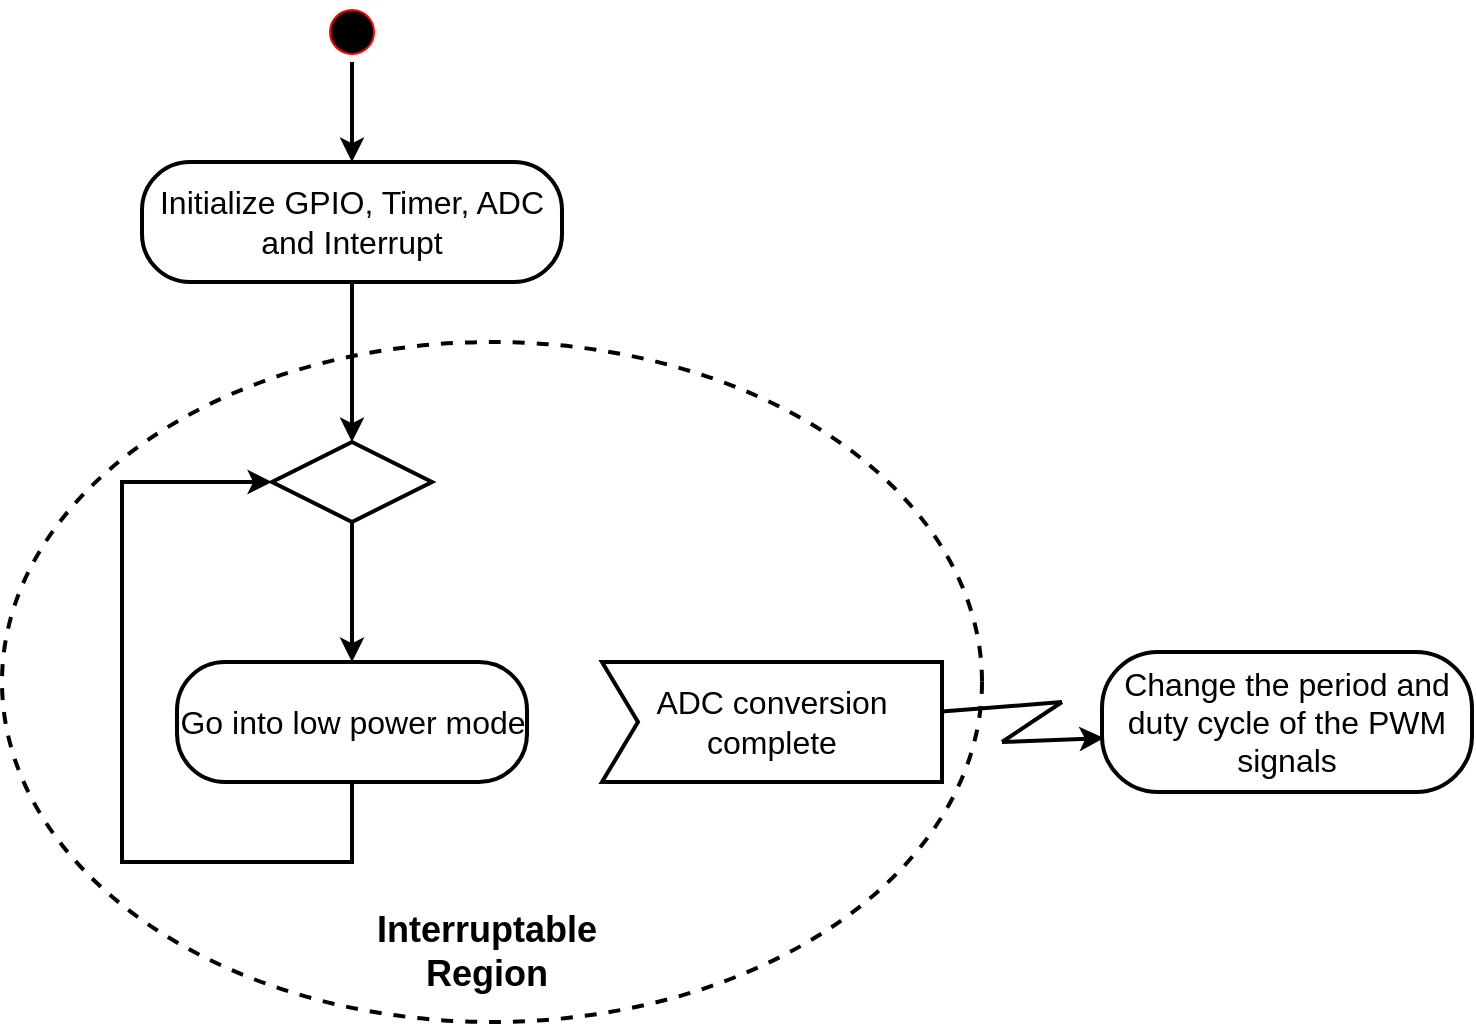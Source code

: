 <mxfile version="12.1.7" type="device" pages="1"><diagram id="8RWxRRkNCCDUZ60rosI3" name="Page-1"><mxGraphModel dx="946" dy="600" grid="1" gridSize="10" guides="1" tooltips="1" connect="1" arrows="1" fold="1" page="1" pageScale="1" pageWidth="850" pageHeight="1100" math="0" shadow="0"><root><mxCell id="0"/><mxCell id="1" parent="0"/><mxCell id="VveNhMtuWq8UWhPuC7Ki-19" value="" style="ellipse;whiteSpace=wrap;html=1;strokeWidth=2;dashed=1;" vertex="1" parent="1"><mxGeometry x="200" y="200" width="490" height="340" as="geometry"/></mxCell><mxCell id="VveNhMtuWq8UWhPuC7Ki-11" style="edgeStyle=orthogonalEdgeStyle;rounded=0;orthogonalLoop=1;jettySize=auto;html=1;exitX=0.5;exitY=1;exitDx=0;exitDy=0;entryX=0.5;entryY=0;entryDx=0;entryDy=0;strokeWidth=2;" edge="1" parent="1" source="VveNhMtuWq8UWhPuC7Ki-1" target="VveNhMtuWq8UWhPuC7Ki-3"><mxGeometry relative="1" as="geometry"/></mxCell><mxCell id="VveNhMtuWq8UWhPuC7Ki-1" value="" style="ellipse;html=1;shape=startState;fillColor=#000000;strokeColor=#ff0000;" vertex="1" parent="1"><mxGeometry x="360" y="30" width="30" height="30" as="geometry"/></mxCell><mxCell id="VveNhMtuWq8UWhPuC7Ki-12" style="edgeStyle=orthogonalEdgeStyle;rounded=0;orthogonalLoop=1;jettySize=auto;html=1;exitX=0.5;exitY=1;exitDx=0;exitDy=0;entryX=0.5;entryY=0;entryDx=0;entryDy=0;strokeWidth=2;" edge="1" parent="1" source="VveNhMtuWq8UWhPuC7Ki-3" target="VveNhMtuWq8UWhPuC7Ki-5"><mxGeometry relative="1" as="geometry"/></mxCell><mxCell id="VveNhMtuWq8UWhPuC7Ki-3" value="&lt;font style=&quot;font-size: 16px&quot;&gt;Initialize GPIO, Timer, ADC and Interrupt&lt;/font&gt;" style="rounded=1;whiteSpace=wrap;html=1;arcSize=40;strokeWidth=2;" vertex="1" parent="1"><mxGeometry x="270" y="110" width="210" height="60" as="geometry"/></mxCell><mxCell id="VveNhMtuWq8UWhPuC7Ki-13" style="edgeStyle=orthogonalEdgeStyle;rounded=0;orthogonalLoop=1;jettySize=auto;html=1;exitX=0.5;exitY=1;exitDx=0;exitDy=0;strokeWidth=2;" edge="1" parent="1" source="VveNhMtuWq8UWhPuC7Ki-5" target="VveNhMtuWq8UWhPuC7Ki-8"><mxGeometry relative="1" as="geometry"/></mxCell><mxCell id="VveNhMtuWq8UWhPuC7Ki-5" value="" style="rhombus;whiteSpace=wrap;html=1;strokeWidth=2;" vertex="1" parent="1"><mxGeometry x="335" y="250" width="80" height="40" as="geometry"/></mxCell><mxCell id="VveNhMtuWq8UWhPuC7Ki-14" style="edgeStyle=orthogonalEdgeStyle;rounded=0;orthogonalLoop=1;jettySize=auto;html=1;exitX=0.5;exitY=1;exitDx=0;exitDy=0;entryX=0;entryY=0.5;entryDx=0;entryDy=0;strokeWidth=2;" edge="1" parent="1" source="VveNhMtuWq8UWhPuC7Ki-8" target="VveNhMtuWq8UWhPuC7Ki-5"><mxGeometry relative="1" as="geometry"><Array as="points"><mxPoint x="375" y="460"/><mxPoint x="260" y="460"/><mxPoint x="260" y="270"/></Array></mxGeometry></mxCell><mxCell id="VveNhMtuWq8UWhPuC7Ki-8" value="&lt;font style=&quot;font-size: 16px&quot;&gt;Go into low power mode&lt;/font&gt;" style="rounded=1;whiteSpace=wrap;html=1;arcSize=40;strokeWidth=2;" vertex="1" parent="1"><mxGeometry x="287.5" y="360" width="175" height="60" as="geometry"/></mxCell><mxCell id="VveNhMtuWq8UWhPuC7Ki-10" value="&lt;font style=&quot;font-size: 16px&quot;&gt;ADC conversion complete&lt;/font&gt;" style="html=1;shape=mxgraph.sysml.accEvent;strokeWidth=2;whiteSpace=wrap;align=center;" vertex="1" parent="1"><mxGeometry x="500" y="360" width="170" height="60" as="geometry"/></mxCell><mxCell id="VveNhMtuWq8UWhPuC7Ki-15" value="&lt;font style=&quot;font-size: 16px&quot;&gt;Change the period and duty cycle of the PWM signals&lt;/font&gt;" style="rounded=1;whiteSpace=wrap;html=1;arcSize=40;strokeWidth=2;" vertex="1" parent="1"><mxGeometry x="750" y="355" width="185" height="70" as="geometry"/></mxCell><mxCell id="VveNhMtuWq8UWhPuC7Ki-16" value="" style="endArrow=none;html=1;strokeColor=#000000;strokeWidth=2;" edge="1" parent="1"><mxGeometry width="50" height="50" relative="1" as="geometry"><mxPoint x="670" y="384.8" as="sourcePoint"/><mxPoint x="730" y="380" as="targetPoint"/></mxGeometry></mxCell><mxCell id="VveNhMtuWq8UWhPuC7Ki-17" value="" style="endArrow=none;html=1;strokeColor=#000000;strokeWidth=2;" edge="1" parent="1"><mxGeometry width="50" height="50" relative="1" as="geometry"><mxPoint x="700" y="400" as="sourcePoint"/><mxPoint x="730" y="380" as="targetPoint"/></mxGeometry></mxCell><mxCell id="VveNhMtuWq8UWhPuC7Ki-18" value="" style="endArrow=classic;html=1;strokeColor=#000000;entryX=0.008;entryY=0.634;entryDx=0;entryDy=0;entryPerimeter=0;strokeWidth=2;" edge="1" parent="1"><mxGeometry width="50" height="50" relative="1" as="geometry"><mxPoint x="700" y="400" as="sourcePoint"/><mxPoint x="750.96" y="398.04" as="targetPoint"/></mxGeometry></mxCell><mxCell id="VveNhMtuWq8UWhPuC7Ki-20" value="&lt;font style=&quot;font-size: 18px&quot;&gt;&lt;b&gt;Interruptable Region&lt;/b&gt;&lt;/font&gt;" style="text;html=1;strokeColor=none;fillColor=none;align=center;verticalAlign=middle;whiteSpace=wrap;rounded=0;" vertex="1" parent="1"><mxGeometry x="375" y="480" width="135" height="50" as="geometry"/></mxCell></root></mxGraphModel></diagram></mxfile>